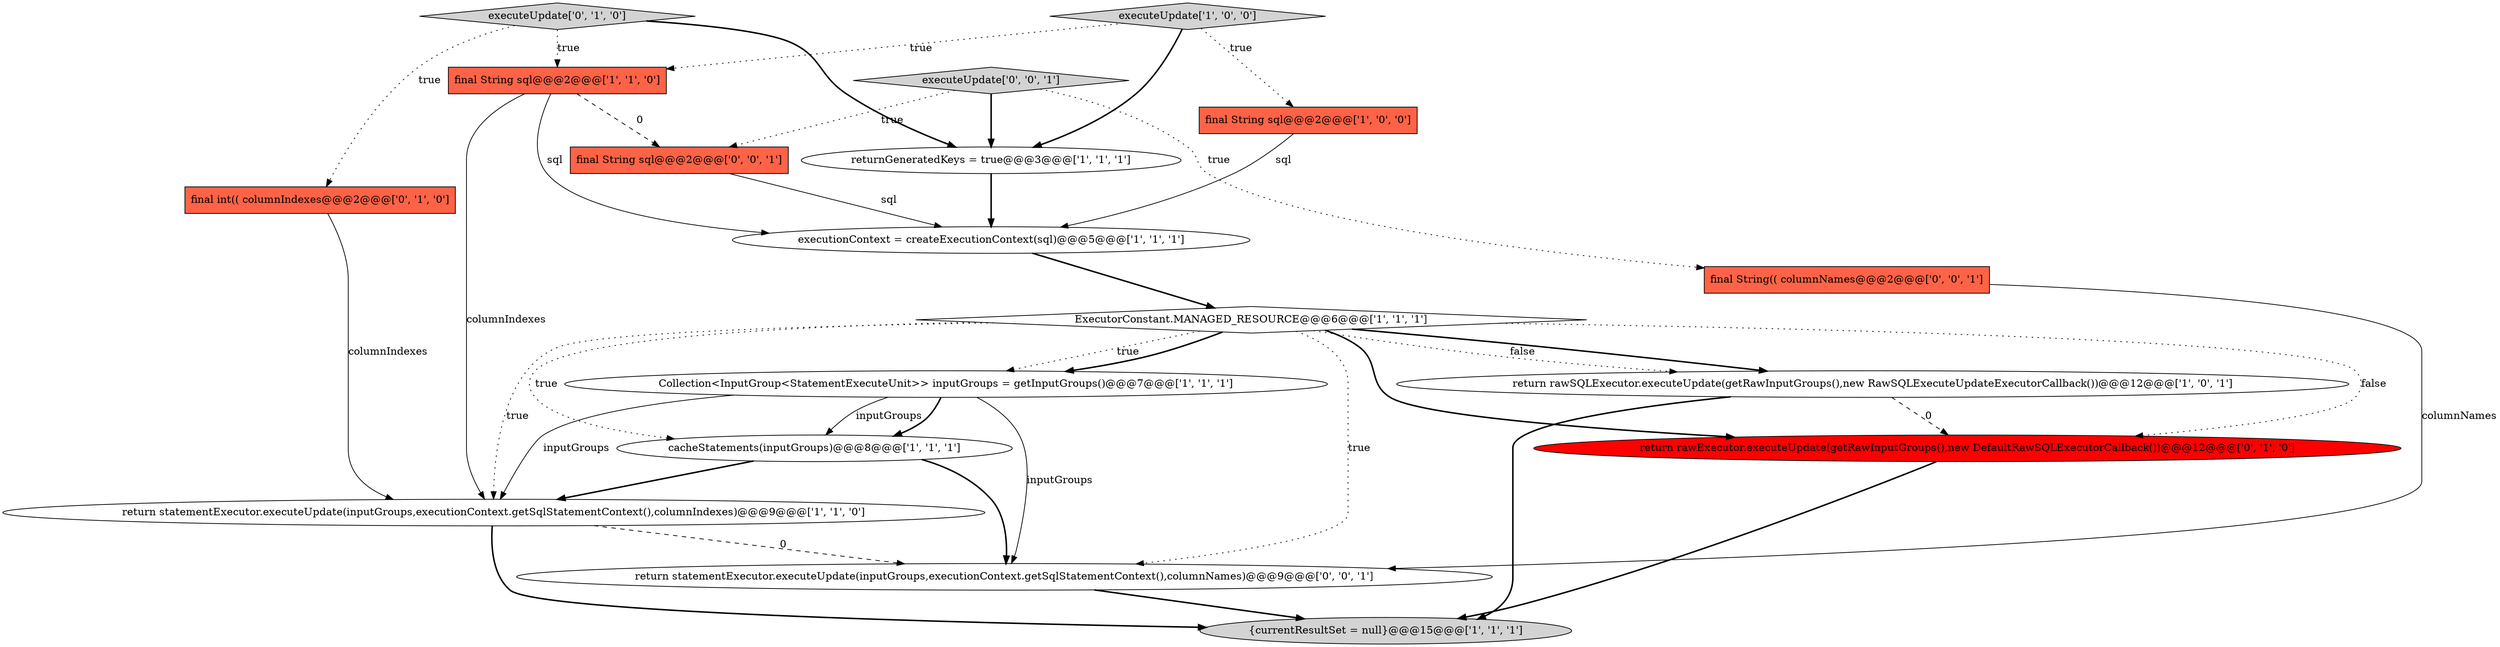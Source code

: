 digraph {
6 [style = filled, label = "final String sql@@@2@@@['1', '1', '0']", fillcolor = tomato, shape = box image = "AAA0AAABBB1BBB"];
17 [style = filled, label = "executeUpdate['0', '0', '1']", fillcolor = lightgray, shape = diamond image = "AAA0AAABBB3BBB"];
9 [style = filled, label = "executeUpdate['1', '0', '0']", fillcolor = lightgray, shape = diamond image = "AAA0AAABBB1BBB"];
7 [style = filled, label = "executionContext = createExecutionContext(sql)@@@5@@@['1', '1', '1']", fillcolor = white, shape = ellipse image = "AAA0AAABBB1BBB"];
8 [style = filled, label = "Collection<InputGroup<StatementExecuteUnit>> inputGroups = getInputGroups()@@@7@@@['1', '1', '1']", fillcolor = white, shape = ellipse image = "AAA0AAABBB1BBB"];
4 [style = filled, label = "ExecutorConstant.MANAGED_RESOURCE@@@6@@@['1', '1', '1']", fillcolor = white, shape = diamond image = "AAA0AAABBB1BBB"];
11 [style = filled, label = "return rawExecutor.executeUpdate(getRawInputGroups(),new DefaultRawSQLExecutorCallback())@@@12@@@['0', '1', '0']", fillcolor = red, shape = ellipse image = "AAA1AAABBB2BBB"];
1 [style = filled, label = "return statementExecutor.executeUpdate(inputGroups,executionContext.getSqlStatementContext(),columnIndexes)@@@9@@@['1', '1', '0']", fillcolor = white, shape = ellipse image = "AAA0AAABBB1BBB"];
0 [style = filled, label = "cacheStatements(inputGroups)@@@8@@@['1', '1', '1']", fillcolor = white, shape = ellipse image = "AAA0AAABBB1BBB"];
10 [style = filled, label = "return rawSQLExecutor.executeUpdate(getRawInputGroups(),new RawSQLExecuteUpdateExecutorCallback())@@@12@@@['1', '0', '1']", fillcolor = white, shape = ellipse image = "AAA0AAABBB1BBB"];
13 [style = filled, label = "executeUpdate['0', '1', '0']", fillcolor = lightgray, shape = diamond image = "AAA0AAABBB2BBB"];
16 [style = filled, label = "final String sql@@@2@@@['0', '0', '1']", fillcolor = tomato, shape = box image = "AAA0AAABBB3BBB"];
12 [style = filled, label = "final int(( columnIndexes@@@2@@@['0', '1', '0']", fillcolor = tomato, shape = box image = "AAA0AAABBB2BBB"];
14 [style = filled, label = "final String(( columnNames@@@2@@@['0', '0', '1']", fillcolor = tomato, shape = box image = "AAA0AAABBB3BBB"];
15 [style = filled, label = "return statementExecutor.executeUpdate(inputGroups,executionContext.getSqlStatementContext(),columnNames)@@@9@@@['0', '0', '1']", fillcolor = white, shape = ellipse image = "AAA0AAABBB3BBB"];
2 [style = filled, label = "final String sql@@@2@@@['1', '0', '0']", fillcolor = tomato, shape = box image = "AAA0AAABBB1BBB"];
5 [style = filled, label = "{currentResultSet = null}@@@15@@@['1', '1', '1']", fillcolor = lightgray, shape = ellipse image = "AAA0AAABBB1BBB"];
3 [style = filled, label = "returnGeneratedKeys = true@@@3@@@['1', '1', '1']", fillcolor = white, shape = ellipse image = "AAA0AAABBB1BBB"];
1->5 [style = bold, label=""];
13->6 [style = dotted, label="true"];
4->10 [style = bold, label=""];
12->1 [style = solid, label="columnIndexes"];
2->7 [style = solid, label="sql"];
6->1 [style = solid, label="columnIndexes"];
8->1 [style = solid, label="inputGroups"];
8->0 [style = solid, label="inputGroups"];
13->12 [style = dotted, label="true"];
4->1 [style = dotted, label="true"];
1->15 [style = dashed, label="0"];
4->0 [style = dotted, label="true"];
4->8 [style = dotted, label="true"];
17->14 [style = dotted, label="true"];
7->4 [style = bold, label=""];
4->15 [style = dotted, label="true"];
9->6 [style = dotted, label="true"];
0->15 [style = bold, label=""];
4->11 [style = dotted, label="false"];
15->5 [style = bold, label=""];
10->11 [style = dashed, label="0"];
17->16 [style = dotted, label="true"];
8->0 [style = bold, label=""];
6->7 [style = solid, label="sql"];
11->5 [style = bold, label=""];
16->7 [style = solid, label="sql"];
6->16 [style = dashed, label="0"];
10->5 [style = bold, label=""];
13->3 [style = bold, label=""];
3->7 [style = bold, label=""];
0->1 [style = bold, label=""];
9->2 [style = dotted, label="true"];
17->3 [style = bold, label=""];
9->3 [style = bold, label=""];
4->8 [style = bold, label=""];
4->11 [style = bold, label=""];
4->10 [style = dotted, label="false"];
8->15 [style = solid, label="inputGroups"];
14->15 [style = solid, label="columnNames"];
}
